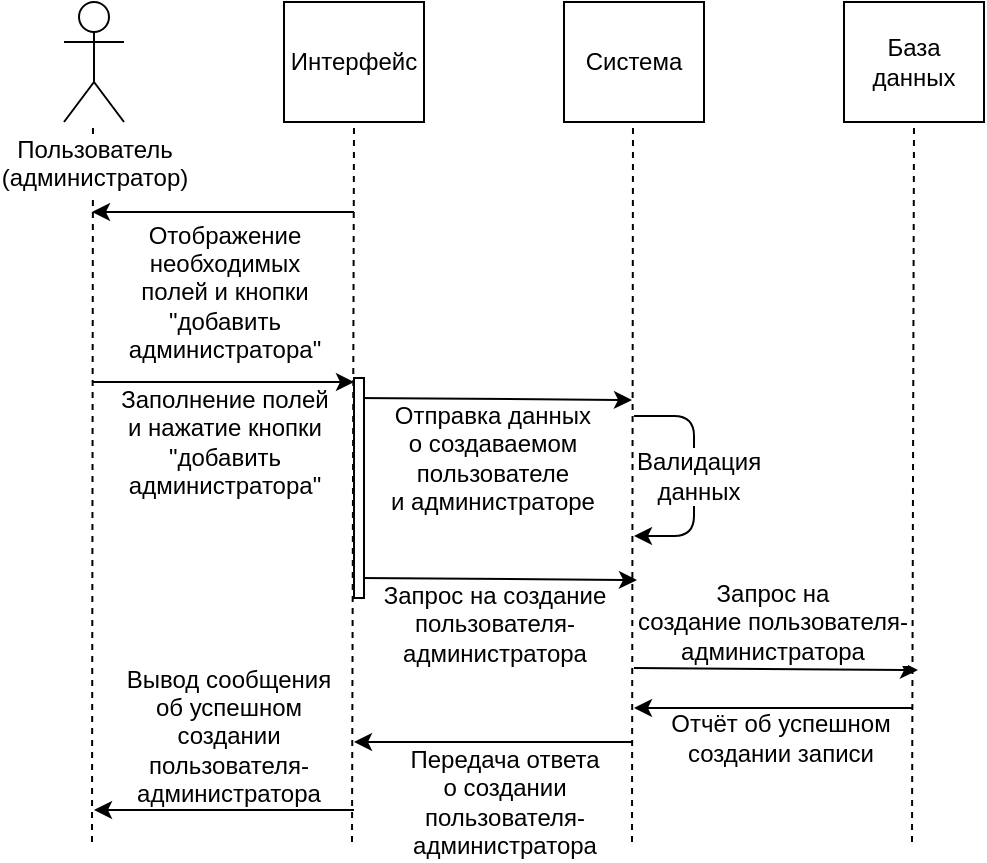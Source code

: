<mxfile version="10.7.1" type="github"><diagram id="eHU3JhicGVHSIEkEDsyq" name="Page-1"><mxGraphModel dx="686" dy="576" grid="1" gridSize="10" guides="1" tooltips="1" connect="1" arrows="1" fold="1" page="1" pageScale="1" pageWidth="827" pageHeight="1169" math="0" shadow="0"><root><mxCell id="0"/><mxCell id="1" parent="0"/><mxCell id="LNl1soJkJ72YIfjUrOGJ-1" value="Интерфейс" style="rounded=0;whiteSpace=wrap;html=1;" vertex="1" parent="1"><mxGeometry x="230" y="200" width="70" height="60" as="geometry"/></mxCell><mxCell id="LNl1soJkJ72YIfjUrOGJ-2" value="Система" style="rounded=0;whiteSpace=wrap;html=1;" vertex="1" parent="1"><mxGeometry x="370" y="200" width="70" height="60" as="geometry"/></mxCell><mxCell id="LNl1soJkJ72YIfjUrOGJ-3" value="База данных" style="rounded=0;whiteSpace=wrap;html=1;" vertex="1" parent="1"><mxGeometry x="510" y="200" width="70" height="60" as="geometry"/></mxCell><mxCell id="LNl1soJkJ72YIfjUrOGJ-4" value="" style="endArrow=none;dashed=1;html=1;entryX=0.5;entryY=1;entryDx=0;entryDy=0;" edge="1" parent="1" target="LNl1soJkJ72YIfjUrOGJ-3"><mxGeometry width="50" height="50" relative="1" as="geometry"><mxPoint x="544" y="620" as="sourcePoint"/><mxPoint x="150" y="300" as="targetPoint"/></mxGeometry></mxCell><mxCell id="LNl1soJkJ72YIfjUrOGJ-5" value="" style="endArrow=none;dashed=1;html=1;entryX=0.5;entryY=1;entryDx=0;entryDy=0;" edge="1" parent="1"><mxGeometry width="50" height="50" relative="1" as="geometry"><mxPoint x="404" y="620" as="sourcePoint"/><mxPoint x="404.5" y="260" as="targetPoint"/></mxGeometry></mxCell><mxCell id="LNl1soJkJ72YIfjUrOGJ-6" value="" style="endArrow=none;dashed=1;html=1;entryX=0.5;entryY=1;entryDx=0;entryDy=0;" edge="1" parent="1"><mxGeometry width="50" height="50" relative="1" as="geometry"><mxPoint x="264" y="620" as="sourcePoint"/><mxPoint x="265" y="260" as="targetPoint"/></mxGeometry></mxCell><mxCell id="LNl1soJkJ72YIfjUrOGJ-7" value="" style="endArrow=none;dashed=1;html=1;entryX=0.5;entryY=1;entryDx=0;entryDy=0;" edge="1" parent="1"><mxGeometry width="50" height="50" relative="1" as="geometry"><mxPoint x="134" y="620" as="sourcePoint"/><mxPoint x="134.5" y="260" as="targetPoint"/></mxGeometry></mxCell><mxCell id="LNl1soJkJ72YIfjUrOGJ-8" value="Пользователь&lt;br&gt;(администратор)&lt;br&gt;" style="shape=umlActor;verticalLabelPosition=bottom;labelBackgroundColor=#ffffff;verticalAlign=top;html=1;outlineConnect=0;" vertex="1" parent="1"><mxGeometry x="120" y="200" width="30" height="60" as="geometry"/></mxCell><mxCell id="LNl1soJkJ72YIfjUrOGJ-9" value="" style="endArrow=classic;html=1;" edge="1" parent="1"><mxGeometry width="50" height="50" relative="1" as="geometry"><mxPoint x="265" y="305" as="sourcePoint"/><mxPoint x="134" y="305" as="targetPoint"/></mxGeometry></mxCell><mxCell id="LNl1soJkJ72YIfjUrOGJ-10" value="Отображение&lt;br&gt;необходимых&lt;br&gt;полей&amp;nbsp;и кнопки&lt;br&gt;&quot;добавить&lt;br&gt;администратора&quot;&lt;br&gt;" style="text;html=1;resizable=0;points=[];align=center;verticalAlign=middle;labelBackgroundColor=#ffffff;" vertex="1" connectable="0" parent="LNl1soJkJ72YIfjUrOGJ-9"><mxGeometry x="0.171" relative="1" as="geometry"><mxPoint x="11.5" y="40" as="offset"/></mxGeometry></mxCell><mxCell id="LNl1soJkJ72YIfjUrOGJ-11" value="" style="endArrow=classic;html=1;" edge="1" parent="1"><mxGeometry width="50" height="50" relative="1" as="geometry"><mxPoint x="134" y="390" as="sourcePoint"/><mxPoint x="265" y="390" as="targetPoint"/></mxGeometry></mxCell><mxCell id="LNl1soJkJ72YIfjUrOGJ-12" value="Заполнение полей &lt;br&gt;и нажатие кнопки&lt;br&gt;&quot;добавить&lt;br&gt;администратора&quot;&lt;br&gt;" style="text;html=1;resizable=0;points=[];align=center;verticalAlign=middle;labelBackgroundColor=#ffffff;" vertex="1" connectable="0" parent="LNl1soJkJ72YIfjUrOGJ-11"><mxGeometry x="0.23" relative="1" as="geometry"><mxPoint x="-14.5" y="30" as="offset"/></mxGeometry></mxCell><mxCell id="LNl1soJkJ72YIfjUrOGJ-17" value="" style="endArrow=classic;html=1;" edge="1" parent="1"><mxGeometry width="50" height="50" relative="1" as="geometry"><mxPoint x="405" y="533" as="sourcePoint"/><mxPoint x="547" y="534" as="targetPoint"/></mxGeometry></mxCell><mxCell id="LNl1soJkJ72YIfjUrOGJ-18" value="Запрос на&lt;br&gt;создание&amp;nbsp;пользователя-&lt;br&gt;администратора&lt;br&gt;" style="text;html=1;resizable=0;points=[];align=center;verticalAlign=middle;labelBackgroundColor=#ffffff;" vertex="1" connectable="0" parent="LNl1soJkJ72YIfjUrOGJ-17"><mxGeometry x="0.279" relative="1" as="geometry"><mxPoint x="-22" y="-23.5" as="offset"/></mxGeometry></mxCell><mxCell id="LNl1soJkJ72YIfjUrOGJ-19" value="" style="endArrow=classic;html=1;" edge="1" parent="1"><mxGeometry width="50" height="50" relative="1" as="geometry"><mxPoint x="544" y="553" as="sourcePoint"/><mxPoint x="405" y="553" as="targetPoint"/></mxGeometry></mxCell><mxCell id="LNl1soJkJ72YIfjUrOGJ-20" value="Отчёт об успешном&lt;br&gt;создании записи&lt;br&gt;" style="text;html=1;resizable=0;points=[];align=center;verticalAlign=middle;labelBackgroundColor=#ffffff;" vertex="1" connectable="0" parent="LNl1soJkJ72YIfjUrOGJ-19"><mxGeometry x="-0.358" y="1" relative="1" as="geometry"><mxPoint x="-22" y="14" as="offset"/></mxGeometry></mxCell><mxCell id="LNl1soJkJ72YIfjUrOGJ-21" value="" style="endArrow=classic;html=1;" edge="1" parent="1"><mxGeometry width="50" height="50" relative="1" as="geometry"><mxPoint x="404" y="570" as="sourcePoint"/><mxPoint x="265" y="570" as="targetPoint"/></mxGeometry></mxCell><mxCell id="LNl1soJkJ72YIfjUrOGJ-22" value="Передача ответа&lt;br&gt;о создании&lt;br&gt;пользователя-&lt;br&gt;администратора&lt;br&gt;" style="text;html=1;resizable=0;points=[];align=center;verticalAlign=middle;labelBackgroundColor=#ffffff;" vertex="1" connectable="0" parent="LNl1soJkJ72YIfjUrOGJ-21"><mxGeometry x="0.175" y="-2" relative="1" as="geometry"><mxPoint x="17.5" y="32" as="offset"/></mxGeometry></mxCell><mxCell id="LNl1soJkJ72YIfjUrOGJ-23" value="" style="endArrow=classic;html=1;" edge="1" parent="1"><mxGeometry width="50" height="50" relative="1" as="geometry"><mxPoint x="265" y="604" as="sourcePoint"/><mxPoint x="135" y="604" as="targetPoint"/></mxGeometry></mxCell><mxCell id="LNl1soJkJ72YIfjUrOGJ-24" value="Вывод сообщения&lt;br&gt;об успешном&lt;br&gt;создании&lt;br&gt;пользователя-&lt;br&gt;администратора&lt;br&gt;" style="text;html=1;resizable=0;points=[];align=center;verticalAlign=middle;labelBackgroundColor=#ffffff;" vertex="1" connectable="0" parent="LNl1soJkJ72YIfjUrOGJ-23"><mxGeometry x="-0.122" relative="1" as="geometry"><mxPoint x="-6" y="-37" as="offset"/></mxGeometry></mxCell><mxCell id="LNl1soJkJ72YIfjUrOGJ-32" value="" style="endArrow=classic;html=1;" edge="1" parent="1"><mxGeometry width="50" height="50" relative="1" as="geometry"><mxPoint x="267.5" y="488" as="sourcePoint"/><mxPoint x="406.5" y="489" as="targetPoint"/></mxGeometry></mxCell><mxCell id="LNl1soJkJ72YIfjUrOGJ-33" value="Запрос на создание&lt;br&gt;пользователя-&lt;br&gt;администратора&lt;br&gt;" style="text;html=1;resizable=0;points=[];align=center;verticalAlign=middle;labelBackgroundColor=#ffffff;" vertex="1" connectable="0" parent="LNl1soJkJ72YIfjUrOGJ-32"><mxGeometry x="-0.143" y="-1" relative="1" as="geometry"><mxPoint x="8" y="21.5" as="offset"/></mxGeometry></mxCell><mxCell id="LNl1soJkJ72YIfjUrOGJ-34" value="" style="endArrow=classic;html=1;" edge="1" parent="1"><mxGeometry width="50" height="50" relative="1" as="geometry"><mxPoint x="265" y="398" as="sourcePoint"/><mxPoint x="404" y="399" as="targetPoint"/></mxGeometry></mxCell><mxCell id="LNl1soJkJ72YIfjUrOGJ-35" value="Отправка данных&lt;br&gt;о создаваемом&lt;br&gt;пользователе&lt;br&gt;и администраторе&lt;br&gt;" style="text;html=1;resizable=0;points=[];align=center;verticalAlign=middle;labelBackgroundColor=#ffffff;" vertex="1" connectable="0" parent="LNl1soJkJ72YIfjUrOGJ-34"><mxGeometry x="-0.143" y="-1" relative="1" as="geometry"><mxPoint x="9.5" y="28.5" as="offset"/></mxGeometry></mxCell><mxCell id="LNl1soJkJ72YIfjUrOGJ-36" value="" style="endArrow=classic;html=1;" edge="1" parent="1"><mxGeometry width="50" height="50" relative="1" as="geometry"><mxPoint x="405" y="407" as="sourcePoint"/><mxPoint x="405" y="467" as="targetPoint"/><Array as="points"><mxPoint x="435" y="407"/><mxPoint x="435" y="467"/></Array></mxGeometry></mxCell><mxCell id="LNl1soJkJ72YIfjUrOGJ-37" value="Валидация&lt;br&gt;данных&lt;br&gt;" style="text;html=1;resizable=0;points=[];align=center;verticalAlign=middle;labelBackgroundColor=#ffffff;" vertex="1" connectable="0" parent="LNl1soJkJ72YIfjUrOGJ-36"><mxGeometry x="0.079" relative="1" as="geometry"><mxPoint x="2" y="-5" as="offset"/></mxGeometry></mxCell><mxCell id="LNl1soJkJ72YIfjUrOGJ-38" value="" style="rounded=0;whiteSpace=wrap;html=1;" vertex="1" parent="1"><mxGeometry x="265" y="388" width="5" height="110" as="geometry"/></mxCell></root></mxGraphModel></diagram></mxfile>